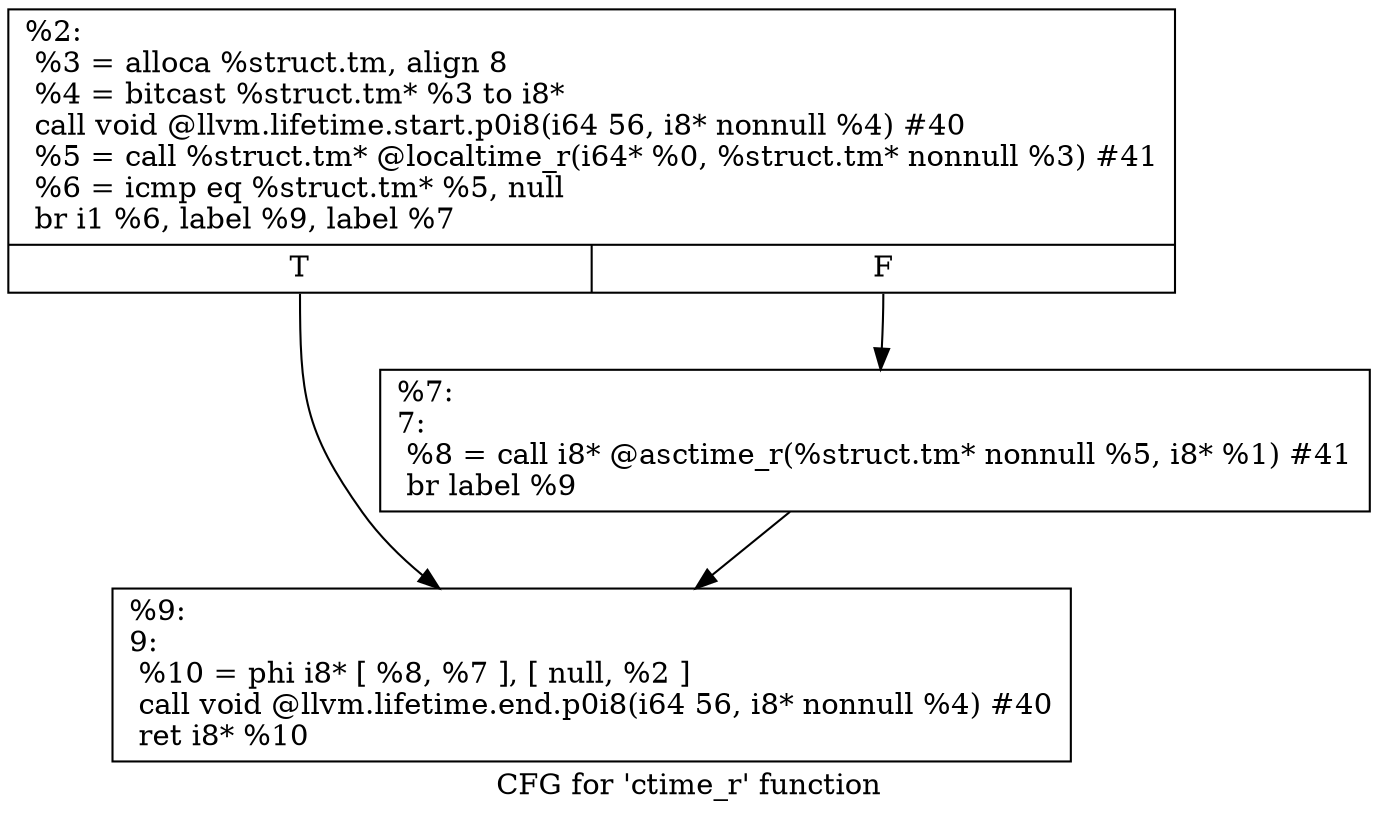 digraph "CFG for 'ctime_r' function" {
	label="CFG for 'ctime_r' function";

	Node0x1ff1b10 [shape=record,label="{%2:\l  %3 = alloca %struct.tm, align 8\l  %4 = bitcast %struct.tm* %3 to i8*\l  call void @llvm.lifetime.start.p0i8(i64 56, i8* nonnull %4) #40\l  %5 = call %struct.tm* @localtime_r(i64* %0, %struct.tm* nonnull %3) #41\l  %6 = icmp eq %struct.tm* %5, null\l  br i1 %6, label %9, label %7\l|{<s0>T|<s1>F}}"];
	Node0x1ff1b10:s0 -> Node0x1ff1c10;
	Node0x1ff1b10:s1 -> Node0x1ff1bc0;
	Node0x1ff1bc0 [shape=record,label="{%7:\l7:                                                \l  %8 = call i8* @asctime_r(%struct.tm* nonnull %5, i8* %1) #41\l  br label %9\l}"];
	Node0x1ff1bc0 -> Node0x1ff1c10;
	Node0x1ff1c10 [shape=record,label="{%9:\l9:                                                \l  %10 = phi i8* [ %8, %7 ], [ null, %2 ]\l  call void @llvm.lifetime.end.p0i8(i64 56, i8* nonnull %4) #40\l  ret i8* %10\l}"];
}
